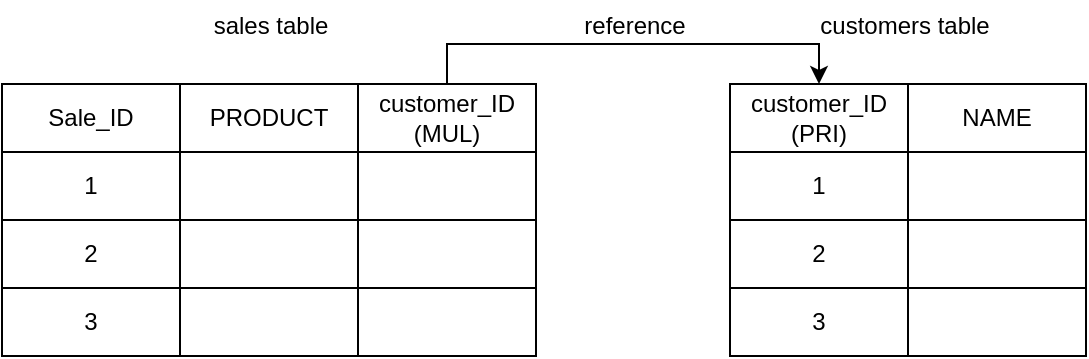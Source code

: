 <mxfile version="21.5.2" type="github">
  <diagram name="第 1 页" id="8QiBn1hZU98Klrw-DrFh">
    <mxGraphModel dx="214" dy="512" grid="0" gridSize="10" guides="1" tooltips="1" connect="1" arrows="1" fold="1" page="1" pageScale="1" pageWidth="1654" pageHeight="2336" math="0" shadow="0">
      <root>
        <mxCell id="0" />
        <mxCell id="1" parent="0" />
        <mxCell id="kpQVRcY-Z3ISVooow12W-1" value="customer_ID&lt;br&gt;(PRI)" style="rounded=0;whiteSpace=wrap;html=1;" vertex="1" parent="1">
          <mxGeometry x="713" y="122" width="89" height="34" as="geometry" />
        </mxCell>
        <mxCell id="kpQVRcY-Z3ISVooow12W-2" value="NAME" style="rounded=0;whiteSpace=wrap;html=1;" vertex="1" parent="1">
          <mxGeometry x="802" y="122" width="89" height="34" as="geometry" />
        </mxCell>
        <mxCell id="kpQVRcY-Z3ISVooow12W-3" value="1" style="rounded=0;whiteSpace=wrap;html=1;" vertex="1" parent="1">
          <mxGeometry x="713" y="156" width="89" height="34" as="geometry" />
        </mxCell>
        <mxCell id="kpQVRcY-Z3ISVooow12W-4" value="" style="rounded=0;whiteSpace=wrap;html=1;" vertex="1" parent="1">
          <mxGeometry x="802" y="156" width="89" height="34" as="geometry" />
        </mxCell>
        <mxCell id="kpQVRcY-Z3ISVooow12W-5" value="2" style="rounded=0;whiteSpace=wrap;html=1;" vertex="1" parent="1">
          <mxGeometry x="713" y="190" width="89" height="34" as="geometry" />
        </mxCell>
        <mxCell id="kpQVRcY-Z3ISVooow12W-6" value="" style="rounded=0;whiteSpace=wrap;html=1;" vertex="1" parent="1">
          <mxGeometry x="802" y="190" width="89" height="34" as="geometry" />
        </mxCell>
        <mxCell id="kpQVRcY-Z3ISVooow12W-7" value="3" style="rounded=0;whiteSpace=wrap;html=1;" vertex="1" parent="1">
          <mxGeometry x="713" y="224" width="89" height="34" as="geometry" />
        </mxCell>
        <mxCell id="kpQVRcY-Z3ISVooow12W-8" value="" style="rounded=0;whiteSpace=wrap;html=1;" vertex="1" parent="1">
          <mxGeometry x="802" y="224" width="89" height="34" as="geometry" />
        </mxCell>
        <mxCell id="kpQVRcY-Z3ISVooow12W-9" value="Sale_ID" style="rounded=0;whiteSpace=wrap;html=1;" vertex="1" parent="1">
          <mxGeometry x="349" y="122" width="89" height="34" as="geometry" />
        </mxCell>
        <mxCell id="kpQVRcY-Z3ISVooow12W-10" value="PRODUCT" style="rounded=0;whiteSpace=wrap;html=1;" vertex="1" parent="1">
          <mxGeometry x="438" y="122" width="89" height="34" as="geometry" />
        </mxCell>
        <mxCell id="kpQVRcY-Z3ISVooow12W-11" value="1" style="rounded=0;whiteSpace=wrap;html=1;" vertex="1" parent="1">
          <mxGeometry x="349" y="156" width="89" height="34" as="geometry" />
        </mxCell>
        <mxCell id="kpQVRcY-Z3ISVooow12W-12" value="" style="rounded=0;whiteSpace=wrap;html=1;" vertex="1" parent="1">
          <mxGeometry x="438" y="156" width="89" height="34" as="geometry" />
        </mxCell>
        <mxCell id="kpQVRcY-Z3ISVooow12W-13" value="2" style="rounded=0;whiteSpace=wrap;html=1;" vertex="1" parent="1">
          <mxGeometry x="349" y="190" width="89" height="34" as="geometry" />
        </mxCell>
        <mxCell id="kpQVRcY-Z3ISVooow12W-14" value="" style="rounded=0;whiteSpace=wrap;html=1;" vertex="1" parent="1">
          <mxGeometry x="438" y="190" width="89" height="34" as="geometry" />
        </mxCell>
        <mxCell id="kpQVRcY-Z3ISVooow12W-15" value="3" style="rounded=0;whiteSpace=wrap;html=1;" vertex="1" parent="1">
          <mxGeometry x="349" y="224" width="89" height="34" as="geometry" />
        </mxCell>
        <mxCell id="kpQVRcY-Z3ISVooow12W-16" value="" style="rounded=0;whiteSpace=wrap;html=1;" vertex="1" parent="1">
          <mxGeometry x="438" y="224" width="89" height="34" as="geometry" />
        </mxCell>
        <mxCell id="kpQVRcY-Z3ISVooow12W-17" value="customers table" style="text;html=1;align=center;verticalAlign=middle;resizable=0;points=[];autosize=1;strokeColor=none;fillColor=none;" vertex="1" parent="1">
          <mxGeometry x="748" y="80" width="103" height="26" as="geometry" />
        </mxCell>
        <mxCell id="kpQVRcY-Z3ISVooow12W-18" value="sales table" style="text;html=1;align=center;verticalAlign=middle;resizable=0;points=[];autosize=1;strokeColor=none;fillColor=none;" vertex="1" parent="1">
          <mxGeometry x="445.5" y="80" width="75" height="26" as="geometry" />
        </mxCell>
        <mxCell id="kpQVRcY-Z3ISVooow12W-23" style="edgeStyle=orthogonalEdgeStyle;rounded=0;orthogonalLoop=1;jettySize=auto;html=1;entryX=0.5;entryY=0;entryDx=0;entryDy=0;exitX=0.5;exitY=0;exitDx=0;exitDy=0;" edge="1" parent="1" source="kpQVRcY-Z3ISVooow12W-19" target="kpQVRcY-Z3ISVooow12W-1">
          <mxGeometry relative="1" as="geometry" />
        </mxCell>
        <mxCell id="kpQVRcY-Z3ISVooow12W-19" value="customer_ID&lt;br&gt;(MUL)" style="rounded=0;whiteSpace=wrap;html=1;" vertex="1" parent="1">
          <mxGeometry x="527" y="122" width="89" height="34" as="geometry" />
        </mxCell>
        <mxCell id="kpQVRcY-Z3ISVooow12W-20" value="" style="rounded=0;whiteSpace=wrap;html=1;" vertex="1" parent="1">
          <mxGeometry x="527" y="156" width="89" height="34" as="geometry" />
        </mxCell>
        <mxCell id="kpQVRcY-Z3ISVooow12W-21" value="" style="rounded=0;whiteSpace=wrap;html=1;" vertex="1" parent="1">
          <mxGeometry x="527" y="190" width="89" height="34" as="geometry" />
        </mxCell>
        <mxCell id="kpQVRcY-Z3ISVooow12W-22" value="" style="rounded=0;whiteSpace=wrap;html=1;" vertex="1" parent="1">
          <mxGeometry x="527" y="224" width="89" height="34" as="geometry" />
        </mxCell>
        <mxCell id="kpQVRcY-Z3ISVooow12W-24" value="reference" style="text;html=1;align=center;verticalAlign=middle;resizable=0;points=[];autosize=1;strokeColor=none;fillColor=none;" vertex="1" parent="1">
          <mxGeometry x="630" y="80" width="69" height="26" as="geometry" />
        </mxCell>
      </root>
    </mxGraphModel>
  </diagram>
</mxfile>
